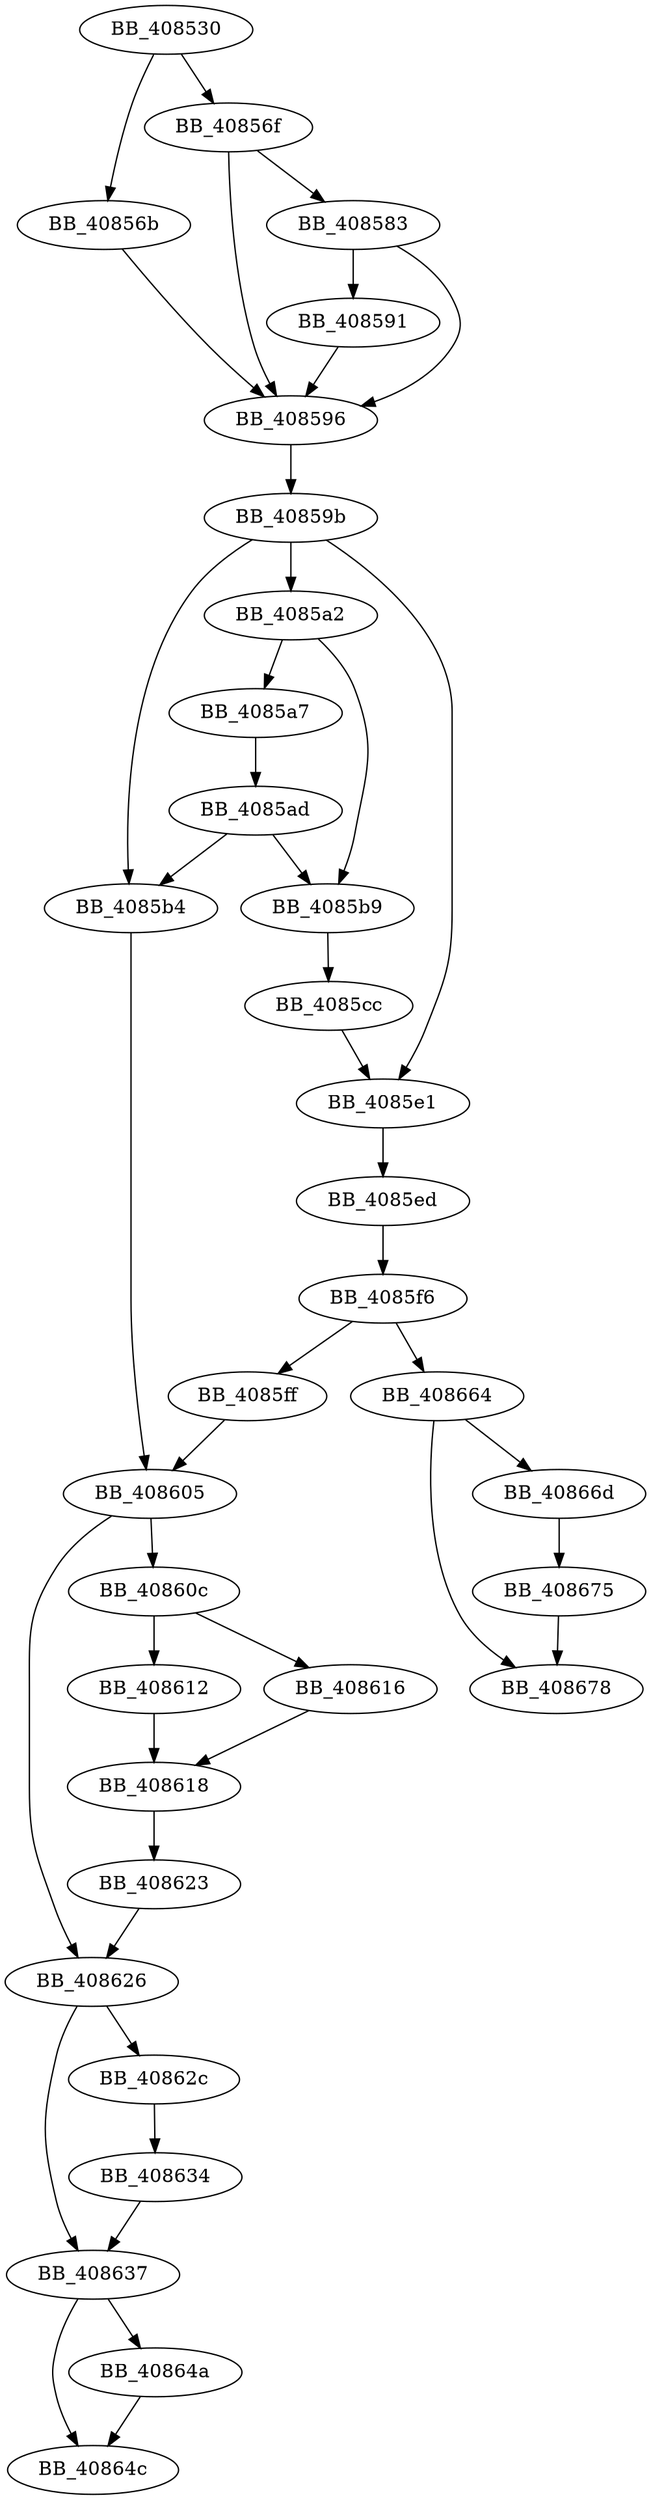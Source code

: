 DiGraph sub_408530{
BB_408530->BB_40856b
BB_408530->BB_40856f
BB_40856b->BB_408596
BB_40856f->BB_408583
BB_40856f->BB_408596
BB_408583->BB_408591
BB_408583->BB_408596
BB_408591->BB_408596
BB_408596->BB_40859b
BB_40859b->BB_4085a2
BB_40859b->BB_4085b4
BB_40859b->BB_4085e1
BB_4085a2->BB_4085a7
BB_4085a2->BB_4085b9
BB_4085a7->BB_4085ad
BB_4085ad->BB_4085b4
BB_4085ad->BB_4085b9
BB_4085b4->BB_408605
BB_4085b9->BB_4085cc
BB_4085cc->BB_4085e1
BB_4085e1->BB_4085ed
BB_4085ed->BB_4085f6
BB_4085f6->BB_4085ff
BB_4085f6->BB_408664
BB_4085ff->BB_408605
BB_408605->BB_40860c
BB_408605->BB_408626
BB_40860c->BB_408612
BB_40860c->BB_408616
BB_408612->BB_408618
BB_408616->BB_408618
BB_408618->BB_408623
BB_408623->BB_408626
BB_408626->BB_40862c
BB_408626->BB_408637
BB_40862c->BB_408634
BB_408634->BB_408637
BB_408637->BB_40864a
BB_408637->BB_40864c
BB_40864a->BB_40864c
BB_408664->BB_40866d
BB_408664->BB_408678
BB_40866d->BB_408675
BB_408675->BB_408678
}
